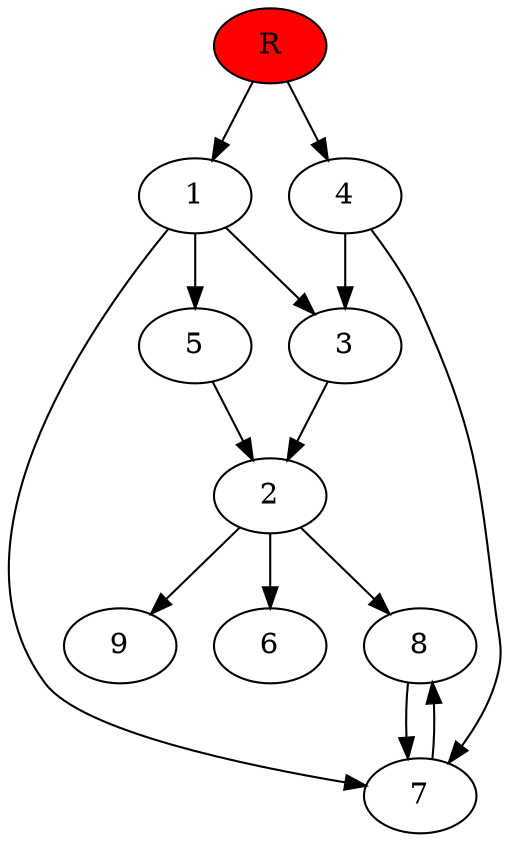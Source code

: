 digraph prb7155 {
	1
	2
	3
	4
	5
	6
	7
	8
	R [fillcolor="#ff0000" style=filled]
	1 -> 3
	1 -> 5
	1 -> 7
	2 -> 6
	2 -> 8
	2 -> 9
	3 -> 2
	4 -> 3
	4 -> 7
	5 -> 2
	7 -> 8
	8 -> 7
	R -> 1
	R -> 4
}
